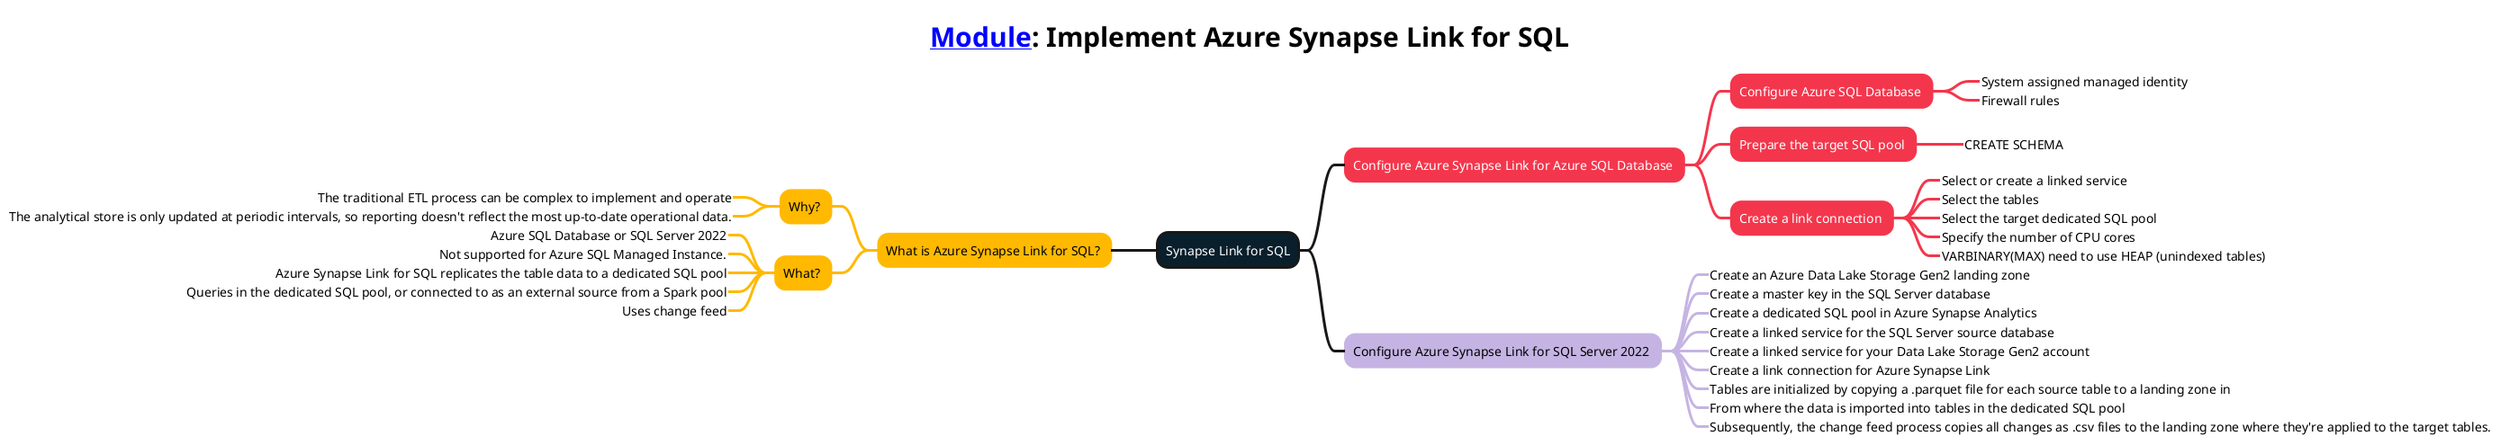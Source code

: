 @startmindmap
<style>
title {
        FontSize 30
        FontColor #000000
    }
mindmapDiagram {
    :depth(0) {
        BackgroundColor #091f2c
        FontColor #ffffff
        LineThickness 3.0
    }
    .topic1 {
        BackgroundColor #ffb900
        LineColor #ffb900
        LineThickness 3.0
        FontColor #000000
    }
    .topic2 {
        BackgroundColor #f4364c
        LineColor #f4364c
        LineThickness 3.0
        FontColor #ffffff
    }
    .topic3 {
        BackgroundColor #c5b4e3
        LineColor #c5b4e3
        LineThickness 3.0
        FontColor #000000
    }
    .topic4 {
        BackgroundColor #e1d3c7
        LineColor #e1d3c7
        LineThickness 3.0
        FontColor #000000
    }
    .topic5 {
        BackgroundColor #07641d
        LineColor #07641d
        LineThickness 3.0
        FontColor #ffffff
    }
}
</style>
title [[https://learn.microsoft.com/training/modules/implement-synapse-link-for-sql/ Module]]: Implement Azure Synapse Link for SQL
+ Synapse Link for SQL
-- What is Azure Synapse Link for SQL? <<topic1>>
--- Why? <<topic1>>
----_ The traditional ETL process can be complex to implement and operate
----_ The analytical store is only updated at periodic intervals, so reporting doesn't reflect the most up-to-date operational data.
--- What? <<topic1>>
----_ Azure SQL Database or SQL Server 2022
----_ Not supported for Azure SQL Managed Instance.
----_ Azure Synapse Link for SQL replicates the table data to a dedicated SQL pool
----_ Queries in the dedicated SQL pool, or connected to as an external source from a Spark pool
----_ Uses change feed
++ Configure Azure Synapse Link for Azure SQL Database <<topic2>>
+++ Configure Azure SQL Database <<topic2>>
++++_ System assigned managed identity
++++_ Firewall rules
+++ Prepare the target SQL pool <<topic2>>
++++_ CREATE SCHEMA
+++ Create a link connection <<topic2>>
++++_ Select or create a linked service
++++_ Select the tables
++++_ Select the target dedicated SQL pool
++++_ Specify the number of CPU cores
++++_ VARBINARY(MAX) need to use HEAP (unindexed tables)
++ Configure Azure Synapse Link for SQL Server 2022 <<topic3>>
+++_ Create an Azure Data Lake Storage Gen2 landing zone
+++_ Create a master key in the SQL Server database
+++_ Create a dedicated SQL pool in Azure Synapse Analytics
+++_ Create a linked service for the SQL Server source database
+++_ Create a linked service for your Data Lake Storage Gen2 account
+++_ Create a link connection for Azure Synapse Link
+++_ Tables are initialized by copying a .parquet file for each source table to a landing zone in
+++_ From where the data is imported into tables in the dedicated SQL pool
+++_ Subsequently, the change feed process copies all changes as .csv files to the landing zone where they're applied to the target tables.
@endmindmap
